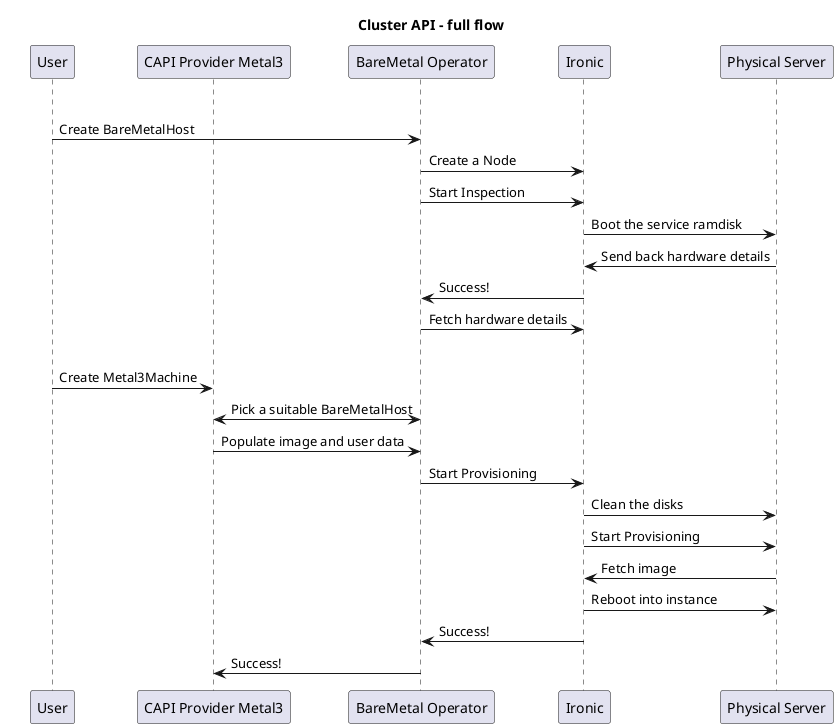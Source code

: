 @startuml
title: Cluster API - full flow
skinparam BackgroundColor transparent

participant User as User
participant "CAPI Provider Metal3" as CAPM3
participant "BareMetal Operator" as BMO
participant Ironic as Ironic
participant "Physical Server" as Server

group "Inspection"
User -> BMO: Create BareMetalHost
BMO -> Ironic: Create a Node
BMO -> Ironic: Start Inspection
Ironic -> Server: Boot the service ramdisk
Server -> Ironic: Send back hardware details
Ironic -> BMO: Success!
BMO -> Ironic: Fetch hardware details

group "Machine Provisioning"
User -> CAPM3: Create Metal3Machine
CAPM3 <-> BMO: Pick a suitable BareMetalHost
CAPM3 -> BMO: Populate image and user data
BMO -> Ironic: Start Provisioning
Ironic -> Server: Clean the disks
Ironic -> Server: Start Provisioning
Server -> Ironic: Fetch image
Ironic -> Server: Reboot into instance
Ironic -> BMO: Success!
BMO -> CAPM3: Success!
@enduml
